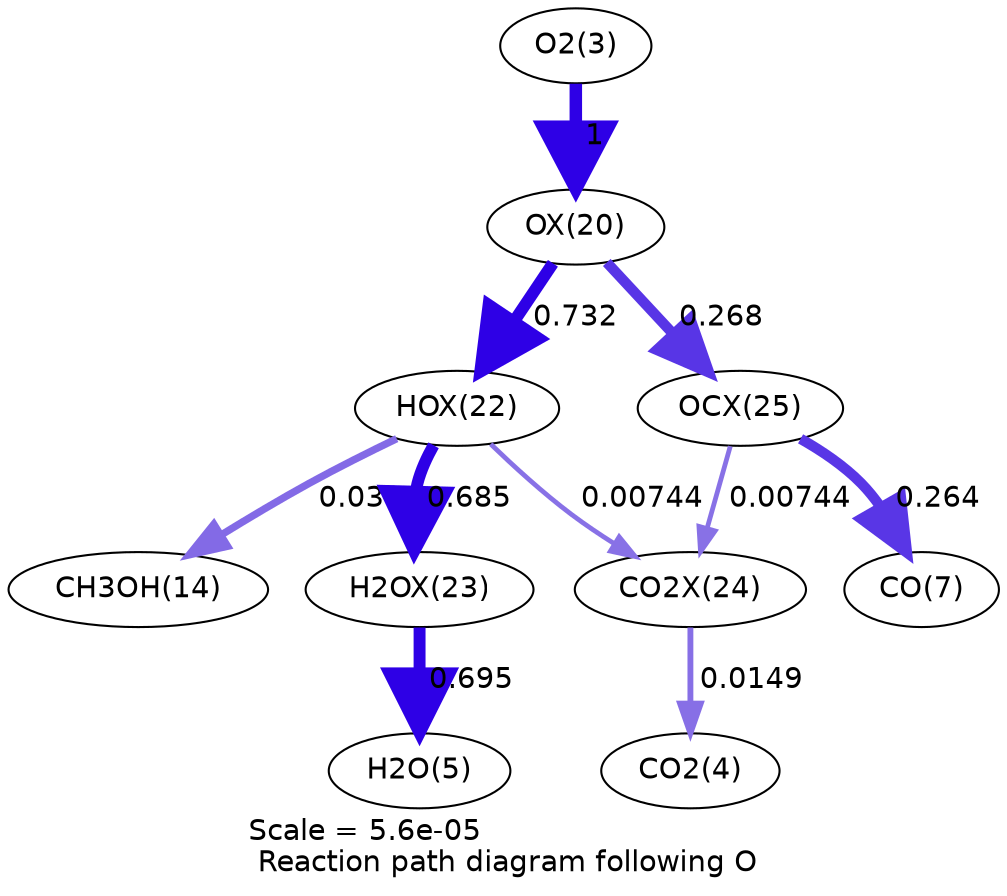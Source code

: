 digraph reaction_paths {
center=1;
s5 -> s26[fontname="Helvetica", penwidth=6, arrowsize=3, color="0.7, 1.5, 0.9"
, label=" 1"];
s26 -> s28[fontname="Helvetica", penwidth=5.76, arrowsize=2.88, color="0.7, 1.23, 0.9"
, label=" 0.732"];
s26 -> s31[fontname="Helvetica", penwidth=5.01, arrowsize=2.5, color="0.7, 0.768, 0.9"
, label=" 0.268"];
s28 -> s16[fontname="Helvetica", penwidth=3.55, arrowsize=1.78, color="0.7, 0.539, 0.9"
, label=" 0.039"];
s28 -> s29[fontname="Helvetica", penwidth=5.71, arrowsize=2.86, color="0.7, 1.19, 0.9"
, label=" 0.685"];
s28 -> s30[fontname="Helvetica", penwidth=2.3, arrowsize=1.15, color="0.7, 0.507, 0.9"
, label=" 0.00744"];
s29 -> s7[fontname="Helvetica", penwidth=5.73, arrowsize=2.86, color="0.7, 1.2, 0.9"
, label=" 0.695"];
s31 -> s9[fontname="Helvetica", penwidth=5, arrowsize=2.5, color="0.7, 0.764, 0.9"
, label=" 0.264"];
s31 -> s30[fontname="Helvetica", penwidth=2.3, arrowsize=1.15, color="0.7, 0.507, 0.9"
, label=" 0.00744"];
s30 -> s6[fontname="Helvetica", penwidth=2.82, arrowsize=1.41, color="0.7, 0.515, 0.9"
, label=" 0.0149"];
s5 [ fontname="Helvetica", label="O2(3)"];
s6 [ fontname="Helvetica", label="CO2(4)"];
s7 [ fontname="Helvetica", label="H2O(5)"];
s9 [ fontname="Helvetica", label="CO(7)"];
s16 [ fontname="Helvetica", label="CH3OH(14)"];
s26 [ fontname="Helvetica", label="OX(20)"];
s28 [ fontname="Helvetica", label="HOX(22)"];
s29 [ fontname="Helvetica", label="H2OX(23)"];
s30 [ fontname="Helvetica", label="CO2X(24)"];
s31 [ fontname="Helvetica", label="OCX(25)"];
 label = "Scale = 5.6e-05\l Reaction path diagram following O";
 fontname = "Helvetica";
}
